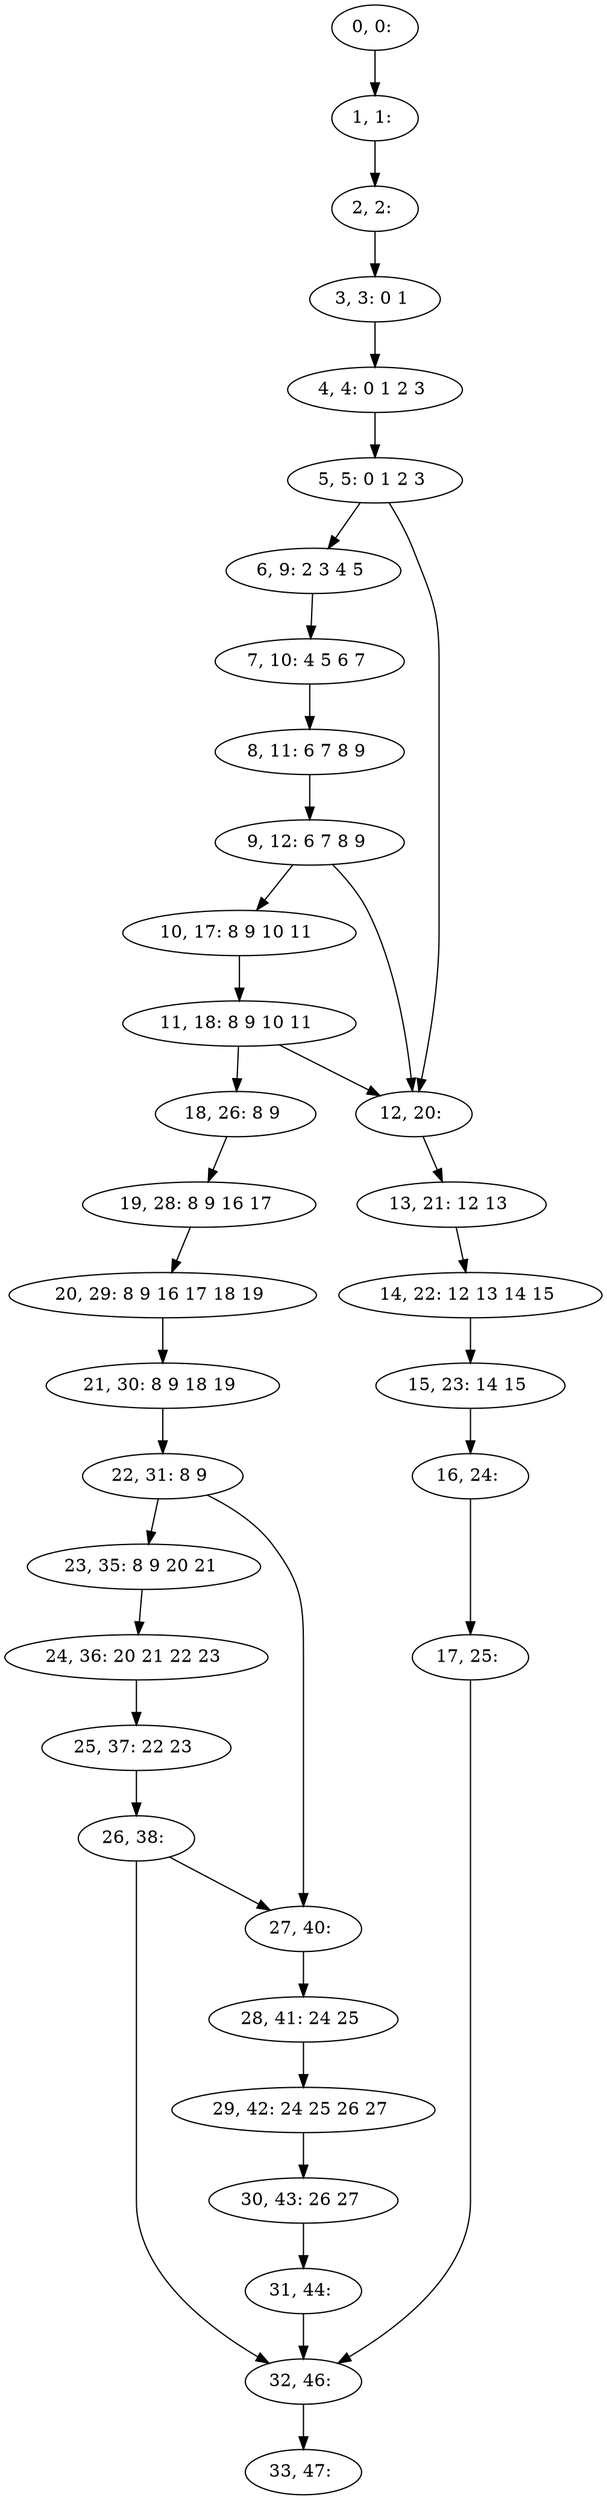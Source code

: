 digraph G {
0[label="0, 0: "];
1[label="1, 1: "];
2[label="2, 2: "];
3[label="3, 3: 0 1 "];
4[label="4, 4: 0 1 2 3 "];
5[label="5, 5: 0 1 2 3 "];
6[label="6, 9: 2 3 4 5 "];
7[label="7, 10: 4 5 6 7 "];
8[label="8, 11: 6 7 8 9 "];
9[label="9, 12: 6 7 8 9 "];
10[label="10, 17: 8 9 10 11 "];
11[label="11, 18: 8 9 10 11 "];
12[label="12, 20: "];
13[label="13, 21: 12 13 "];
14[label="14, 22: 12 13 14 15 "];
15[label="15, 23: 14 15 "];
16[label="16, 24: "];
17[label="17, 25: "];
18[label="18, 26: 8 9 "];
19[label="19, 28: 8 9 16 17 "];
20[label="20, 29: 8 9 16 17 18 19 "];
21[label="21, 30: 8 9 18 19 "];
22[label="22, 31: 8 9 "];
23[label="23, 35: 8 9 20 21 "];
24[label="24, 36: 20 21 22 23 "];
25[label="25, 37: 22 23 "];
26[label="26, 38: "];
27[label="27, 40: "];
28[label="28, 41: 24 25 "];
29[label="29, 42: 24 25 26 27 "];
30[label="30, 43: 26 27 "];
31[label="31, 44: "];
32[label="32, 46: "];
33[label="33, 47: "];
0->1 ;
1->2 ;
2->3 ;
3->4 ;
4->5 ;
5->6 ;
5->12 ;
6->7 ;
7->8 ;
8->9 ;
9->10 ;
9->12 ;
10->11 ;
11->12 ;
11->18 ;
12->13 ;
13->14 ;
14->15 ;
15->16 ;
16->17 ;
17->32 ;
18->19 ;
19->20 ;
20->21 ;
21->22 ;
22->23 ;
22->27 ;
23->24 ;
24->25 ;
25->26 ;
26->27 ;
26->32 ;
27->28 ;
28->29 ;
29->30 ;
30->31 ;
31->32 ;
32->33 ;
}
